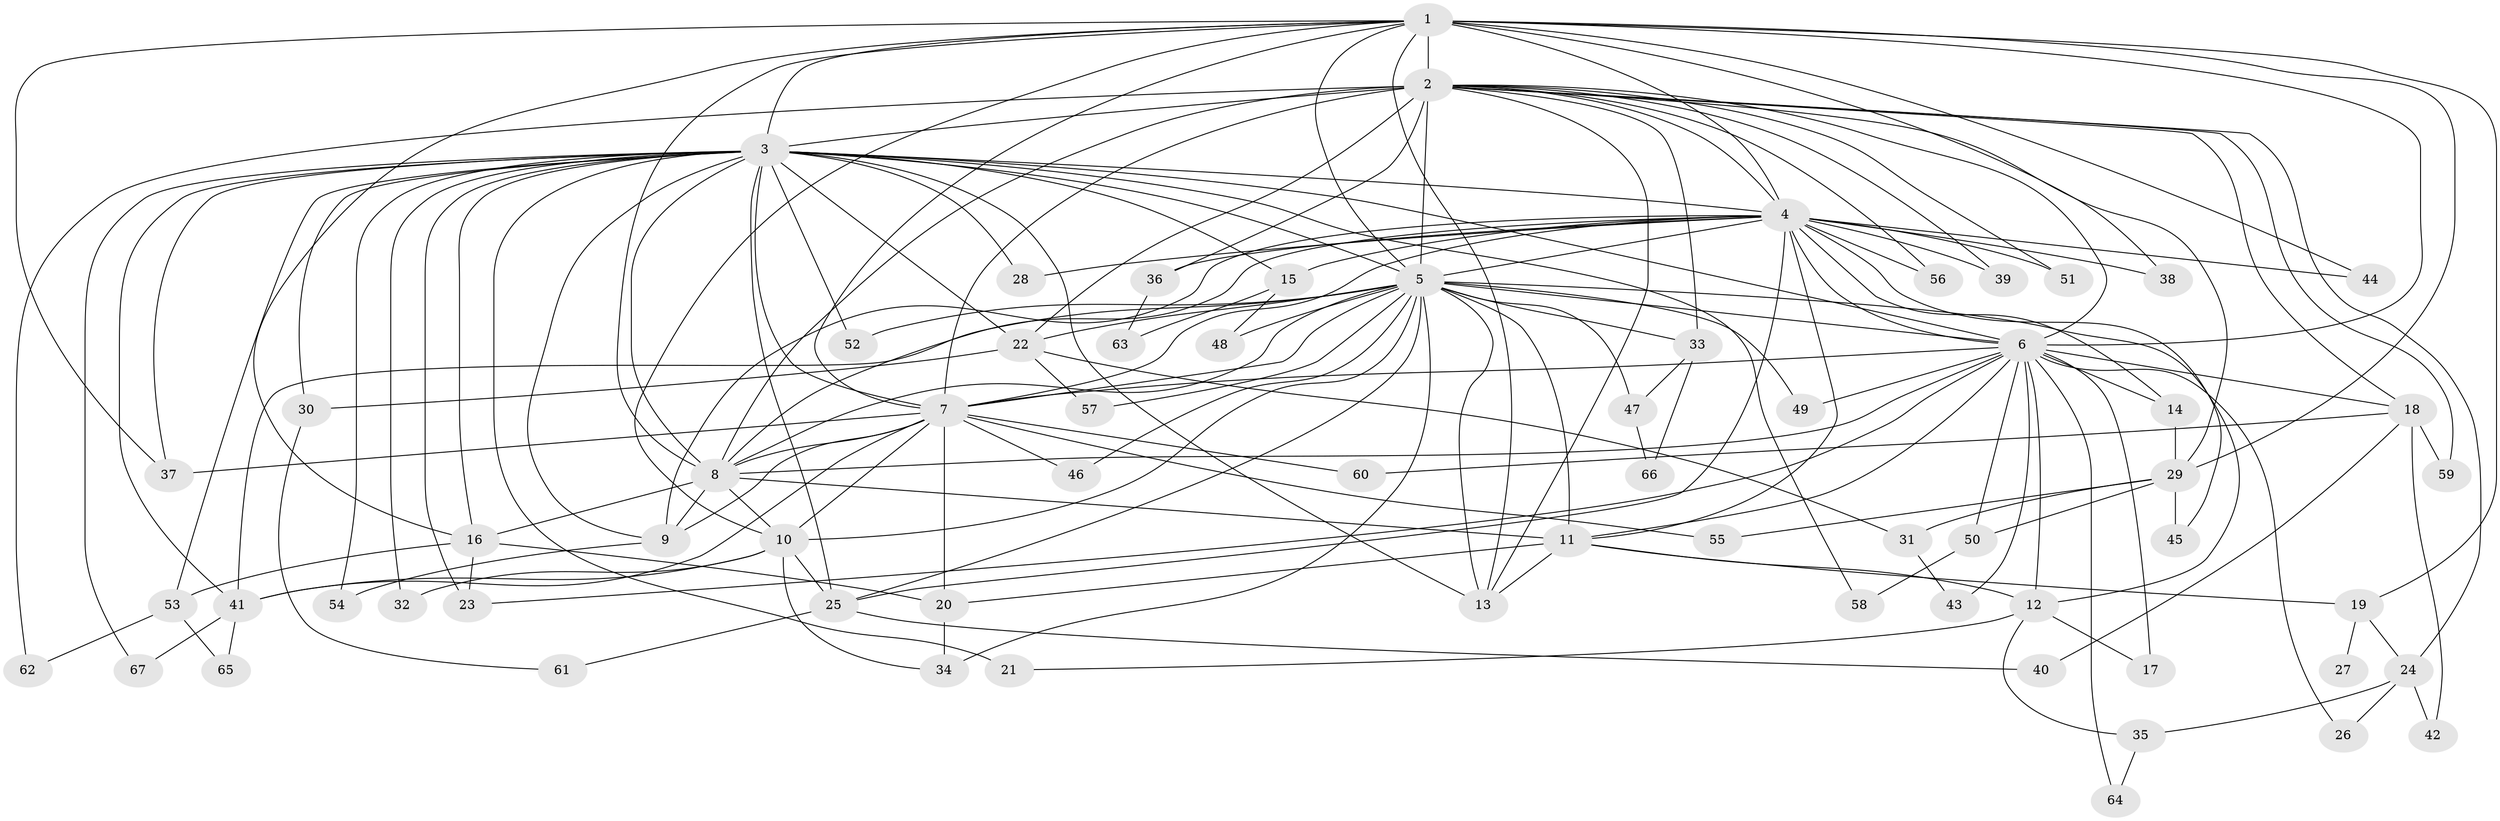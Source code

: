 // original degree distribution, {19: 0.009174311926605505, 14: 0.009174311926605505, 18: 0.01834862385321101, 24: 0.009174311926605505, 29: 0.009174311926605505, 21: 0.01834862385321101, 22: 0.009174311926605505, 25: 0.009174311926605505, 3: 0.1834862385321101, 2: 0.5504587155963303, 7: 0.01834862385321101, 6: 0.05504587155963303, 4: 0.09174311926605505, 5: 0.009174311926605505}
// Generated by graph-tools (version 1.1) at 2025/49/03/04/25 22:49:57]
// undirected, 67 vertices, 166 edges
graph export_dot {
  node [color=gray90,style=filled];
  1;
  2;
  3;
  4;
  5;
  6;
  7;
  8;
  9;
  10;
  11;
  12;
  13;
  14;
  15;
  16;
  17;
  18;
  19;
  20;
  21;
  22;
  23;
  24;
  25;
  26;
  27;
  28;
  29;
  30;
  31;
  32;
  33;
  34;
  35;
  36;
  37;
  38;
  39;
  40;
  41;
  42;
  43;
  44;
  45;
  46;
  47;
  48;
  49;
  50;
  51;
  52;
  53;
  54;
  55;
  56;
  57;
  58;
  59;
  60;
  61;
  62;
  63;
  64;
  65;
  66;
  67;
  1 -- 2 [weight=9.0];
  1 -- 3 [weight=5.0];
  1 -- 4 [weight=3.0];
  1 -- 5 [weight=2.0];
  1 -- 6 [weight=3.0];
  1 -- 7 [weight=3.0];
  1 -- 8 [weight=2.0];
  1 -- 10 [weight=1.0];
  1 -- 13 [weight=1.0];
  1 -- 16 [weight=1.0];
  1 -- 19 [weight=1.0];
  1 -- 29 [weight=1.0];
  1 -- 37 [weight=1.0];
  1 -- 38 [weight=1.0];
  1 -- 44 [weight=1.0];
  2 -- 3 [weight=3.0];
  2 -- 4 [weight=1.0];
  2 -- 5 [weight=3.0];
  2 -- 6 [weight=1.0];
  2 -- 7 [weight=1.0];
  2 -- 8 [weight=1.0];
  2 -- 13 [weight=1.0];
  2 -- 18 [weight=1.0];
  2 -- 22 [weight=1.0];
  2 -- 24 [weight=1.0];
  2 -- 29 [weight=1.0];
  2 -- 33 [weight=1.0];
  2 -- 36 [weight=1.0];
  2 -- 39 [weight=1.0];
  2 -- 51 [weight=1.0];
  2 -- 56 [weight=1.0];
  2 -- 59 [weight=1.0];
  2 -- 62 [weight=1.0];
  3 -- 4 [weight=2.0];
  3 -- 5 [weight=3.0];
  3 -- 6 [weight=2.0];
  3 -- 7 [weight=2.0];
  3 -- 8 [weight=3.0];
  3 -- 9 [weight=1.0];
  3 -- 13 [weight=1.0];
  3 -- 15 [weight=1.0];
  3 -- 16 [weight=1.0];
  3 -- 21 [weight=2.0];
  3 -- 22 [weight=1.0];
  3 -- 23 [weight=1.0];
  3 -- 25 [weight=2.0];
  3 -- 28 [weight=1.0];
  3 -- 30 [weight=1.0];
  3 -- 32 [weight=1.0];
  3 -- 37 [weight=1.0];
  3 -- 41 [weight=1.0];
  3 -- 52 [weight=1.0];
  3 -- 53 [weight=1.0];
  3 -- 54 [weight=1.0];
  3 -- 58 [weight=1.0];
  3 -- 67 [weight=1.0];
  4 -- 5 [weight=1.0];
  4 -- 6 [weight=1.0];
  4 -- 7 [weight=1.0];
  4 -- 8 [weight=1.0];
  4 -- 9 [weight=1.0];
  4 -- 11 [weight=2.0];
  4 -- 14 [weight=1.0];
  4 -- 15 [weight=1.0];
  4 -- 25 [weight=1.0];
  4 -- 28 [weight=1.0];
  4 -- 36 [weight=1.0];
  4 -- 38 [weight=1.0];
  4 -- 39 [weight=1.0];
  4 -- 44 [weight=1.0];
  4 -- 45 [weight=1.0];
  4 -- 51 [weight=1.0];
  4 -- 56 [weight=1.0];
  5 -- 6 [weight=1.0];
  5 -- 7 [weight=1.0];
  5 -- 8 [weight=1.0];
  5 -- 10 [weight=1.0];
  5 -- 11 [weight=1.0];
  5 -- 12 [weight=1.0];
  5 -- 13 [weight=1.0];
  5 -- 22 [weight=1.0];
  5 -- 25 [weight=1.0];
  5 -- 33 [weight=1.0];
  5 -- 34 [weight=2.0];
  5 -- 41 [weight=1.0];
  5 -- 46 [weight=1.0];
  5 -- 47 [weight=1.0];
  5 -- 48 [weight=1.0];
  5 -- 49 [weight=1.0];
  5 -- 52 [weight=1.0];
  5 -- 57 [weight=1.0];
  6 -- 7 [weight=1.0];
  6 -- 8 [weight=1.0];
  6 -- 11 [weight=1.0];
  6 -- 12 [weight=1.0];
  6 -- 14 [weight=1.0];
  6 -- 17 [weight=1.0];
  6 -- 18 [weight=1.0];
  6 -- 23 [weight=1.0];
  6 -- 26 [weight=1.0];
  6 -- 43 [weight=1.0];
  6 -- 49 [weight=1.0];
  6 -- 50 [weight=1.0];
  6 -- 64 [weight=1.0];
  7 -- 8 [weight=1.0];
  7 -- 9 [weight=1.0];
  7 -- 10 [weight=1.0];
  7 -- 20 [weight=1.0];
  7 -- 37 [weight=1.0];
  7 -- 41 [weight=1.0];
  7 -- 46 [weight=1.0];
  7 -- 55 [weight=1.0];
  7 -- 60 [weight=1.0];
  8 -- 9 [weight=1.0];
  8 -- 10 [weight=1.0];
  8 -- 11 [weight=8.0];
  8 -- 16 [weight=2.0];
  9 -- 54 [weight=1.0];
  10 -- 25 [weight=1.0];
  10 -- 32 [weight=1.0];
  10 -- 34 [weight=1.0];
  10 -- 41 [weight=1.0];
  11 -- 12 [weight=1.0];
  11 -- 13 [weight=1.0];
  11 -- 19 [weight=1.0];
  11 -- 20 [weight=1.0];
  12 -- 17 [weight=1.0];
  12 -- 21 [weight=1.0];
  12 -- 35 [weight=1.0];
  14 -- 29 [weight=1.0];
  15 -- 48 [weight=1.0];
  15 -- 63 [weight=1.0];
  16 -- 20 [weight=1.0];
  16 -- 23 [weight=1.0];
  16 -- 53 [weight=1.0];
  18 -- 40 [weight=1.0];
  18 -- 42 [weight=1.0];
  18 -- 59 [weight=1.0];
  18 -- 60 [weight=1.0];
  19 -- 24 [weight=1.0];
  19 -- 27 [weight=1.0];
  20 -- 34 [weight=1.0];
  22 -- 30 [weight=1.0];
  22 -- 31 [weight=1.0];
  22 -- 57 [weight=1.0];
  24 -- 26 [weight=1.0];
  24 -- 35 [weight=1.0];
  24 -- 42 [weight=1.0];
  25 -- 40 [weight=1.0];
  25 -- 61 [weight=1.0];
  29 -- 31 [weight=1.0];
  29 -- 45 [weight=1.0];
  29 -- 50 [weight=1.0];
  29 -- 55 [weight=1.0];
  30 -- 61 [weight=1.0];
  31 -- 43 [weight=1.0];
  33 -- 47 [weight=1.0];
  33 -- 66 [weight=1.0];
  35 -- 64 [weight=1.0];
  36 -- 63 [weight=1.0];
  41 -- 65 [weight=1.0];
  41 -- 67 [weight=1.0];
  47 -- 66 [weight=1.0];
  50 -- 58 [weight=1.0];
  53 -- 62 [weight=1.0];
  53 -- 65 [weight=1.0];
}
